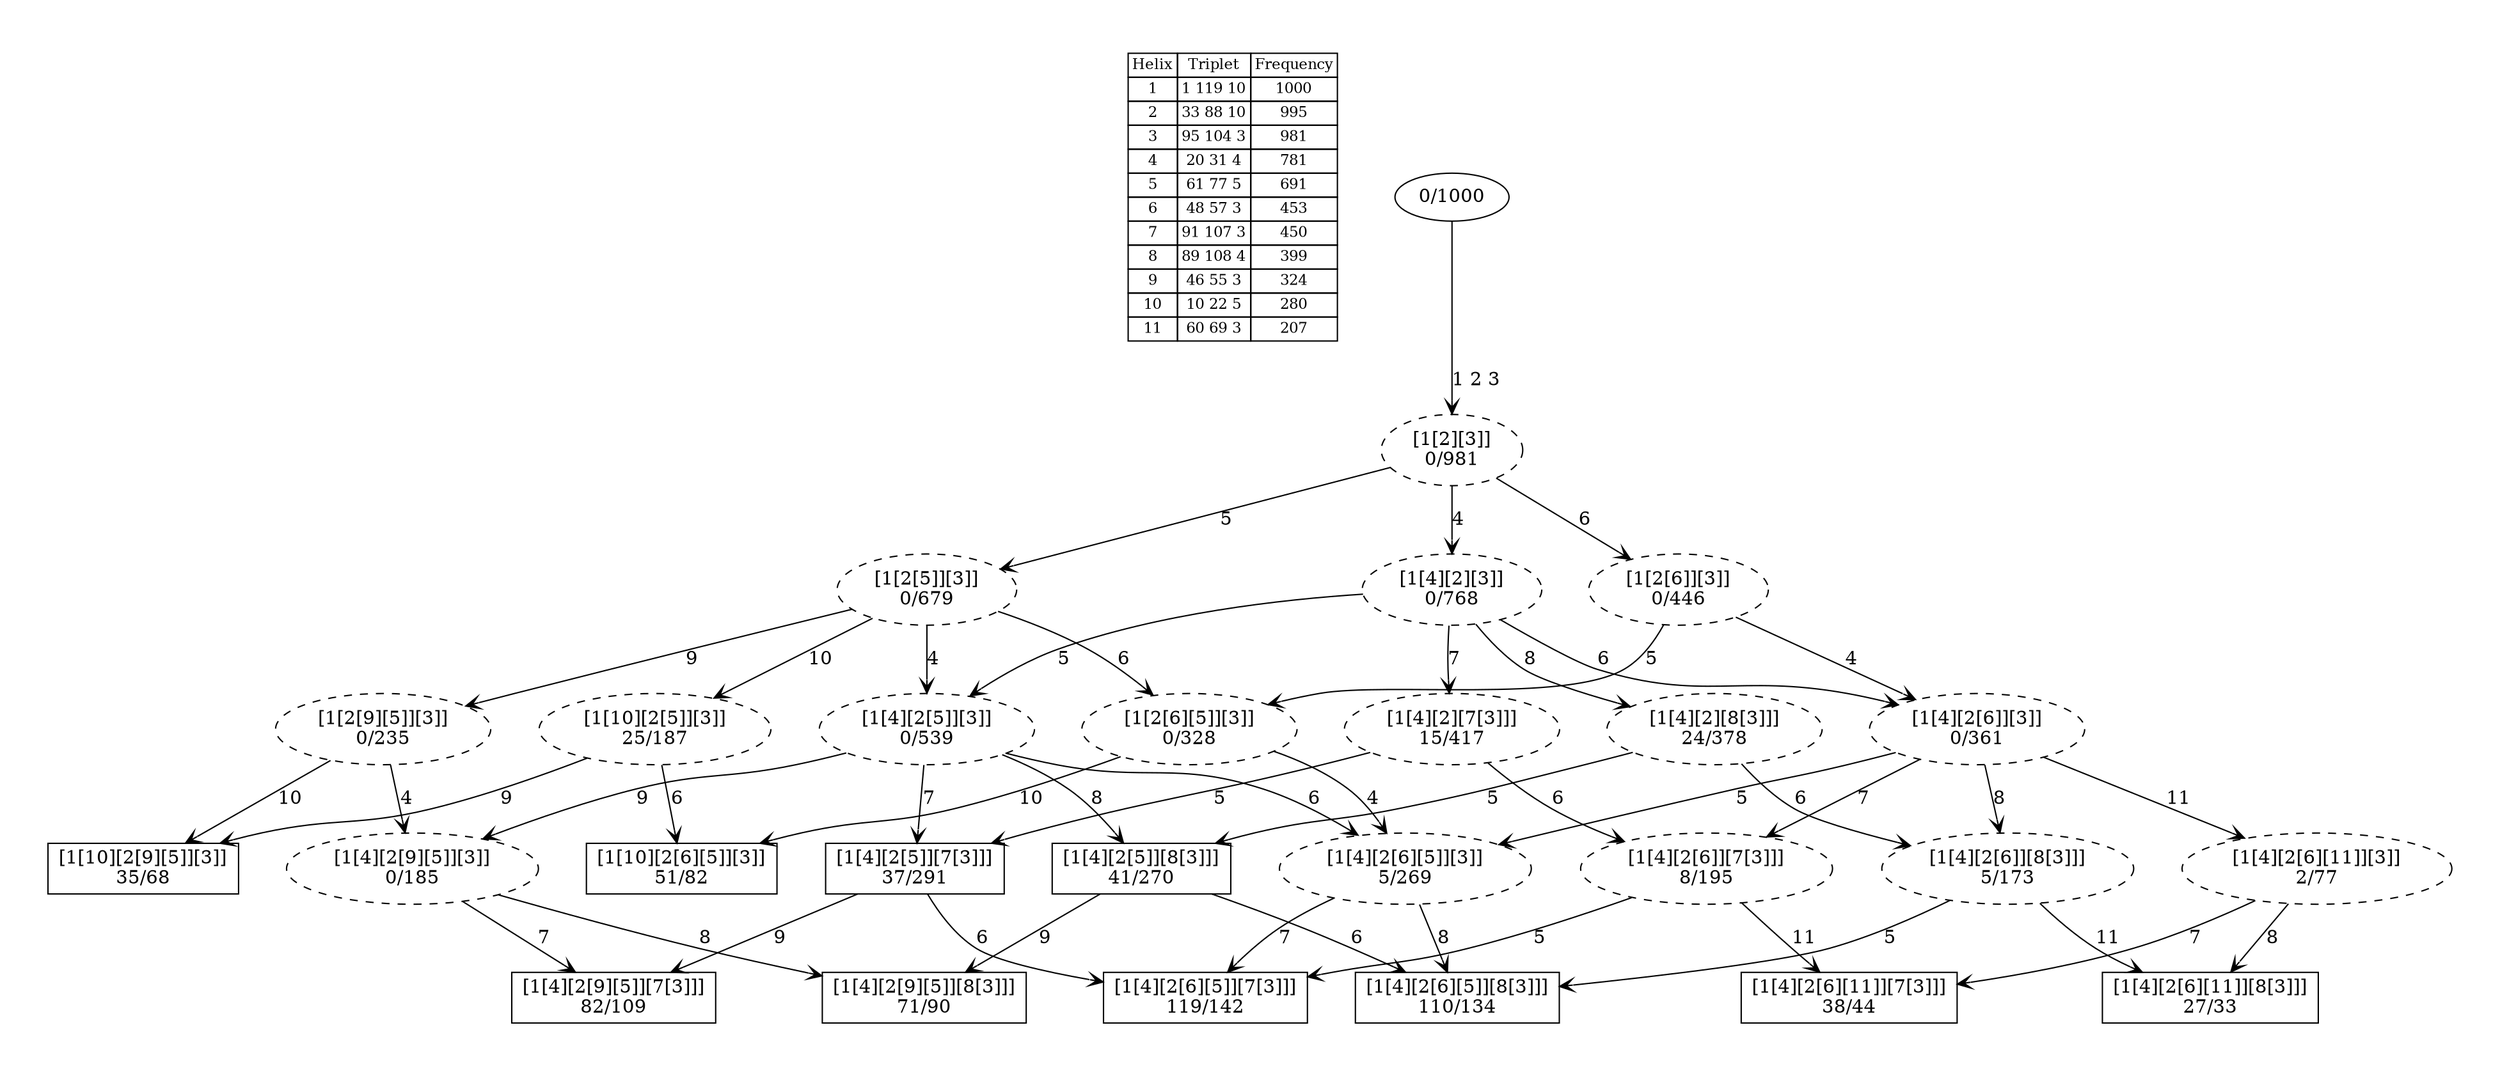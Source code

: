 digraph G {
	pad = 0.5;
	nodesep = 0.5;
"legend" [label = < <table border="0" cellborder="1" cellspacing="0"><tr><td>Helix</td><td>Triplet</td><td>Frequency</td></tr>
<tr><td>1</td><td>1 119 10</td><td>1000</td></tr>
<tr><td>2</td><td>33 88 10</td><td>995</td></tr>
<tr><td>3</td><td>95 104 3</td><td>981</td></tr>
<tr><td>4</td><td>20 31 4</td><td>781</td></tr>
<tr><td>5</td><td>61 77 5</td><td>691</td></tr>
<tr><td>6</td><td>48 57 3</td><td>453</td></tr>
<tr><td>7</td><td>91 107 3</td><td>450</td></tr>
<tr><td>8</td><td>89 108 4</td><td>399</td></tr>
<tr><td>9</td><td>46 55 3</td><td>324</td></tr>
<tr><td>10</td><td>10 22 5</td><td>280</td></tr>
<tr><td>11</td><td>60 69 3</td><td>207</td></tr>
</table>>, shape = plaintext, fontsize=11];
"1 2 3 4 5 6 7 " [shape = box];"1 2 3 4 5 6 8 " [shape = box];"1 2 3 4 5 7 9 " [shape = box];"1 2 3 4 5 8 9 " [shape = box];"1 2 3 5 6 10 " [shape = box];"1 2 3 4 5 8 " [shape = box];"1 2 3 4 6 7 11 " [shape = box];"1 2 3 4 5 7 " [shape = box];"1 2 3 5 9 10 " [shape = box];"1 2 3 4 6 8 11 " [shape = box];"1 2 3 4 5 6 " [style = dashed];
"1 2 3 4 5 " [style = dashed];
"1 2 3 5 6 " [style = dashed];
"1 2 3 4 6 7 " [style = dashed];
"1 2 3 5 " [style = dashed];
"1 2 3 4 6 " [style = dashed];
"1 2 3 4 6 8 " [style = dashed];
"1 2 3 4 5 9 " [style = dashed];
"1 2 3 4 7 " [style = dashed];
"1 2 3 5 9 " [style = dashed];
"1 2 3 4 " [style = dashed];
"1 2 3 4 8 " [style = dashed];
"1 2 3 6 " [style = dashed];
"1 2 3 5 10 " [style = dashed];
"1 2 3 " [style = dashed];
"1 2 3 4 6 11 " [style = dashed];
"1 2 3 4 5 6 7 " [label = "[1[4][2[6][5]][7[3]]]\n119/142"];
"1 2 3 4 5 6 8 " [label = "[1[4][2[6][5]][8[3]]]\n110/134"];
"1 2 3 4 5 7 9 " [label = "[1[4][2[9][5]][7[3]]]\n82/109"];
"1 2 3 4 5 8 9 " [label = "[1[4][2[9][5]][8[3]]]\n71/90"];
"1 2 3 5 6 10 " [label = "[1[10][2[6][5]][3]]\n51/82"];
"1 2 3 4 5 8 " [label = "[1[4][2[5]][8[3]]]\n41/270"];
"1 2 3 4 6 7 11 " [label = "[1[4][2[6][11]][7[3]]]\n38/44"];
"1 2 3 4 5 7 " [label = "[1[4][2[5]][7[3]]]\n37/291"];
"1 2 3 5 9 10 " [label = "[1[10][2[9][5]][3]]\n35/68"];
"1 2 3 4 6 8 11 " [label = "[1[4][2[6][11]][8[3]]]\n27/33"];
"1 2 3 4 5 6 " [label = "[1[4][2[6][5]][3]]\n5/269"];
"1 2 3 4 5 " [label = "[1[4][2[5]][3]]\n0/539"];
"1 2 3 5 6 " [label = "[1[2[6][5]][3]]\n0/328"];
"1 2 3 4 6 7 " [label = "[1[4][2[6]][7[3]]]\n8/195"];
"1 2 3 5 " [label = "[1[2[5]][3]]\n0/679"];
"1 2 3 4 6 " [label = "[1[4][2[6]][3]]\n0/361"];
"1 2 3 4 6 8 " [label = "[1[4][2[6]][8[3]]]\n5/173"];
"1 2 3 4 5 9 " [label = "[1[4][2[9][5]][3]]\n0/185"];
"1 2 3 4 7 " [label = "[1[4][2][7[3]]]\n15/417"];
"1 2 3 5 9 " [label = "[1[2[9][5]][3]]\n0/235"];
"1 2 3 4 " [label = "[1[4][2][3]]\n0/768"];
"1 2 3 4 8 " [label = "[1[4][2][8[3]]]\n24/378"];
"1 2 3 6 " [label = "[1[2[6]][3]]\n0/446"];
"1 2 3 5 10 " [label = "[1[10][2[5]][3]]\n25/187"];
"1 2 3 " [label = "[1[2][3]]\n0/981"];
"1 2 3 4 6 11 " [label = "[1[4][2[6][11]][3]]\n2/77"];
" " [label = "0/1000"];
"1 2 3 4 5 8 " -> "1 2 3 4 5 6 8 " [label = "6 ", arrowhead = vee];
"1 2 3 4 5 8 " -> "1 2 3 4 5 8 9 " [label = "9 ", arrowhead = vee];
"1 2 3 4 5 7 " -> "1 2 3 4 5 6 7 " [label = "6 ", arrowhead = vee];
"1 2 3 4 5 7 " -> "1 2 3 4 5 7 9 " [label = "9 ", arrowhead = vee];
"1 2 3 4 5 6 " -> "1 2 3 4 5 6 7 " [label = "7 ", arrowhead = vee];
"1 2 3 4 5 6 " -> "1 2 3 4 5 6 8 " [label = "8 ", arrowhead = vee];
"1 2 3 4 5 " -> "1 2 3 4 5 6 " [label = "6 ", arrowhead = vee];
"1 2 3 4 5 " -> "1 2 3 4 5 9 " [label = "9 ", arrowhead = vee];
"1 2 3 4 5 " -> "1 2 3 4 5 8 " [label = "8 ", arrowhead = vee];
"1 2 3 4 5 " -> "1 2 3 4 5 7 " [label = "7 ", arrowhead = vee];
"1 2 3 5 6 " -> "1 2 3 5 6 10 " [label = "10 ", arrowhead = vee];
"1 2 3 5 6 " -> "1 2 3 4 5 6 " [label = "4 ", arrowhead = vee];
"1 2 3 4 6 7 " -> "1 2 3 4 5 6 7 " [label = "5 ", arrowhead = vee];
"1 2 3 4 6 7 " -> "1 2 3 4 6 7 11 " [label = "11 ", arrowhead = vee];
"1 2 3 5 " -> "1 2 3 4 5 " [label = "4 ", arrowhead = vee];
"1 2 3 5 " -> "1 2 3 5 6 " [label = "6 ", arrowhead = vee];
"1 2 3 5 " -> "1 2 3 5 9 " [label = "9 ", arrowhead = vee];
"1 2 3 5 " -> "1 2 3 5 10 " [label = "10 ", arrowhead = vee];
"1 2 3 4 6 " -> "1 2 3 4 5 6 " [label = "5 ", arrowhead = vee];
"1 2 3 4 6 " -> "1 2 3 4 6 7 " [label = "7 ", arrowhead = vee];
"1 2 3 4 6 " -> "1 2 3 4 6 8 " [label = "8 ", arrowhead = vee];
"1 2 3 4 6 " -> "1 2 3 4 6 11 " [label = "11 ", arrowhead = vee];
"1 2 3 4 6 8 " -> "1 2 3 4 5 6 8 " [label = "5 ", arrowhead = vee];
"1 2 3 4 6 8 " -> "1 2 3 4 6 8 11 " [label = "11 ", arrowhead = vee];
"1 2 3 4 5 9 " -> "1 2 3 4 5 7 9 " [label = "7 ", arrowhead = vee];
"1 2 3 4 5 9 " -> "1 2 3 4 5 8 9 " [label = "8 ", arrowhead = vee];
"1 2 3 4 7 " -> "1 2 3 4 6 7 " [label = "6 ", arrowhead = vee];
"1 2 3 4 7 " -> "1 2 3 4 5 7 " [label = "5 ", arrowhead = vee];
"1 2 3 5 9 " -> "1 2 3 5 9 10 " [label = "10 ", arrowhead = vee];
"1 2 3 5 9 " -> "1 2 3 4 5 9 " [label = "4 ", arrowhead = vee];
"1 2 3 4 " -> "1 2 3 4 5 " [label = "5 ", arrowhead = vee];
"1 2 3 4 " -> "1 2 3 4 6 " [label = "6 ", arrowhead = vee];
"1 2 3 4 " -> "1 2 3 4 7 " [label = "7 ", arrowhead = vee];
"1 2 3 4 " -> "1 2 3 4 8 " [label = "8 ", arrowhead = vee];
"1 2 3 4 8 " -> "1 2 3 4 6 8 " [label = "6 ", arrowhead = vee];
"1 2 3 4 8 " -> "1 2 3 4 5 8 " [label = "5 ", arrowhead = vee];
"1 2 3 6 " -> "1 2 3 5 6 " [label = "5 ", arrowhead = vee];
"1 2 3 6 " -> "1 2 3 4 6 " [label = "4 ", arrowhead = vee];
"1 2 3 5 10 " -> "1 2 3 5 6 10 " [label = "6 ", arrowhead = vee];
"1 2 3 5 10 " -> "1 2 3 5 9 10 " [label = "9 ", arrowhead = vee];
"1 2 3 " -> "1 2 3 5 " [label = "5 ", arrowhead = vee];
"1 2 3 " -> "1 2 3 4 " [label = "4 ", arrowhead = vee];
"1 2 3 " -> "1 2 3 6 " [label = "6 ", arrowhead = vee];
"1 2 3 4 6 11 " -> "1 2 3 4 6 7 11 " [label = "7 ", arrowhead = vee];
"1 2 3 4 6 11 " -> "1 2 3 4 6 8 11 " [label = "8 ", arrowhead = vee];
" " -> "1 2 3 " [label = "1 2 3 ", arrowhead = vee];
}